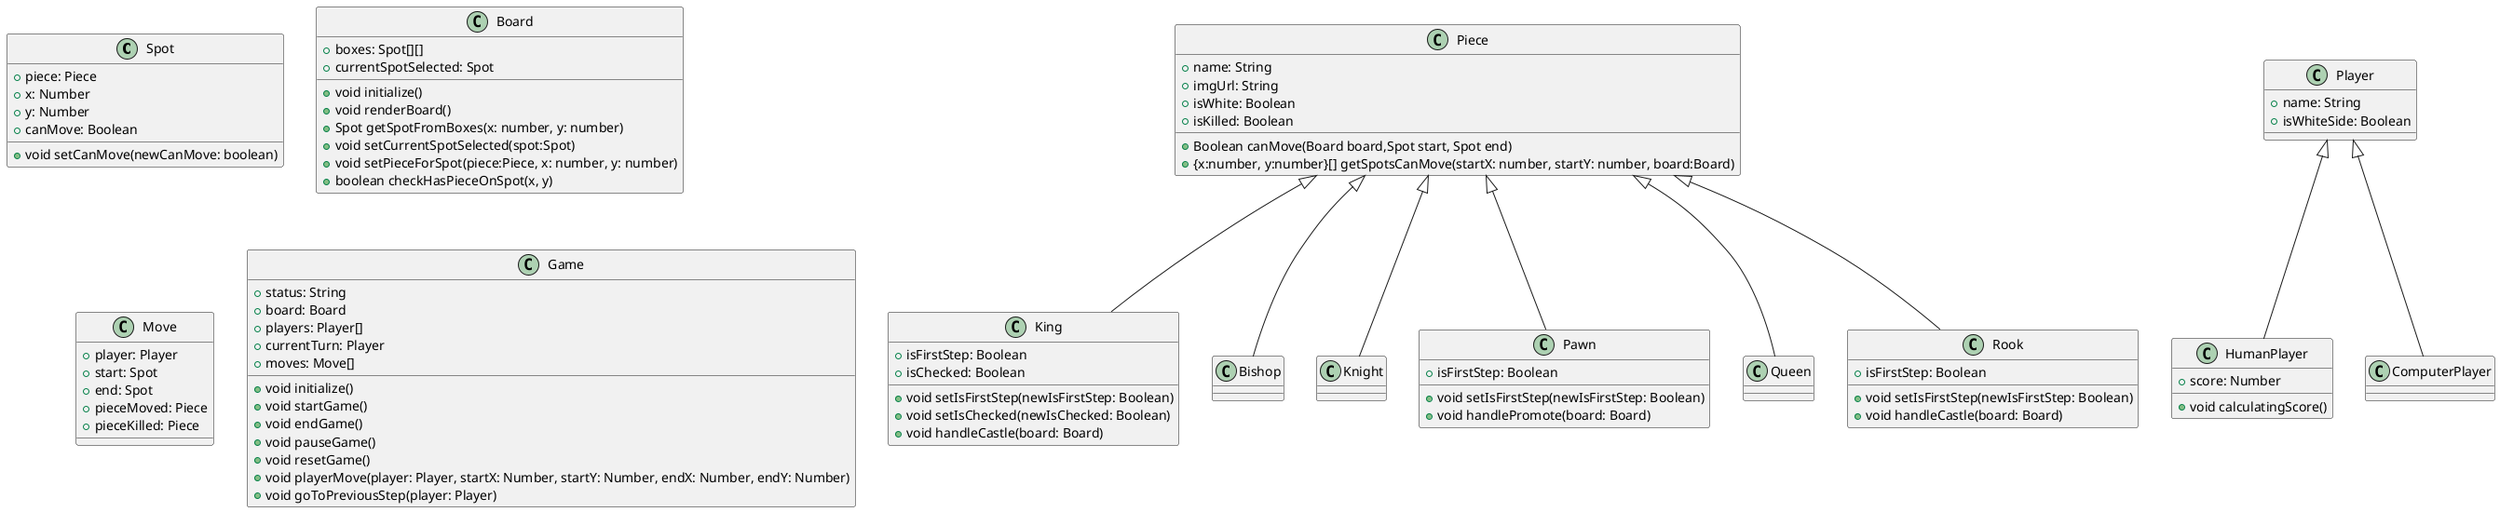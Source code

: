 @startuml
class Spot{
  + piece: Piece
  + x: Number
  + y: Number
  + canMove: Boolean
  + void setCanMove(newCanMove: boolean)
}

class Board{
  +boxes: Spot[][]
  +currentSpotSelected: Spot

  +void initialize()
  +void renderBoard()
  +Spot getSpotFromBoxes(x: number, y: number)
  +void setCurrentSpotSelected(spot:Spot)
  +void setPieceForSpot(piece:Piece, x: number, y: number)
  +boolean checkHasPieceOnSpot(x, y)

}

class Piece{
  + name: String
  + imgUrl: String
  + isWhite: Boolean
  + isKilled: Boolean
  + Boolean canMove(Board board,Spot start, Spot end)
  + {x:number, y:number}[] getSpotsCanMove(startX: number, startY: number, board:Board)
}

class Move{
  + player: Player
  + start: Spot
  + end: Spot
  + pieceMoved: Piece
  + pieceKilled: Piece
}

class Game{
  + status: String
  + board: Board
  + players: Player[]
  + currentTurn: Player
  + moves: Move[]

  + void initialize()
  + void startGame()
  + void endGame()
  + void pauseGame()
  + void resetGame()
  + void playerMove(player: Player, startX: Number, startY: Number, endX: Number, endY: Number)
  + void goToPreviousStep(player: Player)
}

class Player{
  + name: String
  + isWhiteSide: Boolean
}

class HumanPlayer{
  + score: Number
  + void calculatingScore()
}

class ComputerPlayer{}


class King{
  + isFirstStep: Boolean
  + isChecked: Boolean
  + void setIsFirstStep(newIsFirstStep: Boolean)
  + void setIsChecked(newIsChecked: Boolean)
  + void handleCastle(board: Board)
}
class Bishop{}
class Knight{}
class Pawn{
  + isFirstStep: Boolean
  + void setIsFirstStep(newIsFirstStep: Boolean)
  + void handlePromote(board: Board)
}
class Queen{}
class Rook{
  + isFirstStep: Boolean
  + void setIsFirstStep(newIsFirstStep: Boolean)
  + void handleCastle(board: Board)
}





Piece <|-- King
Piece <|-- Bishop
Piece <|-- Knight
Piece <|-- Pawn
Piece <|-- Queen
Piece <|-- Rook

Player <|-- HumanPlayer
Player <|-- ComputerPlayer

@enduml
